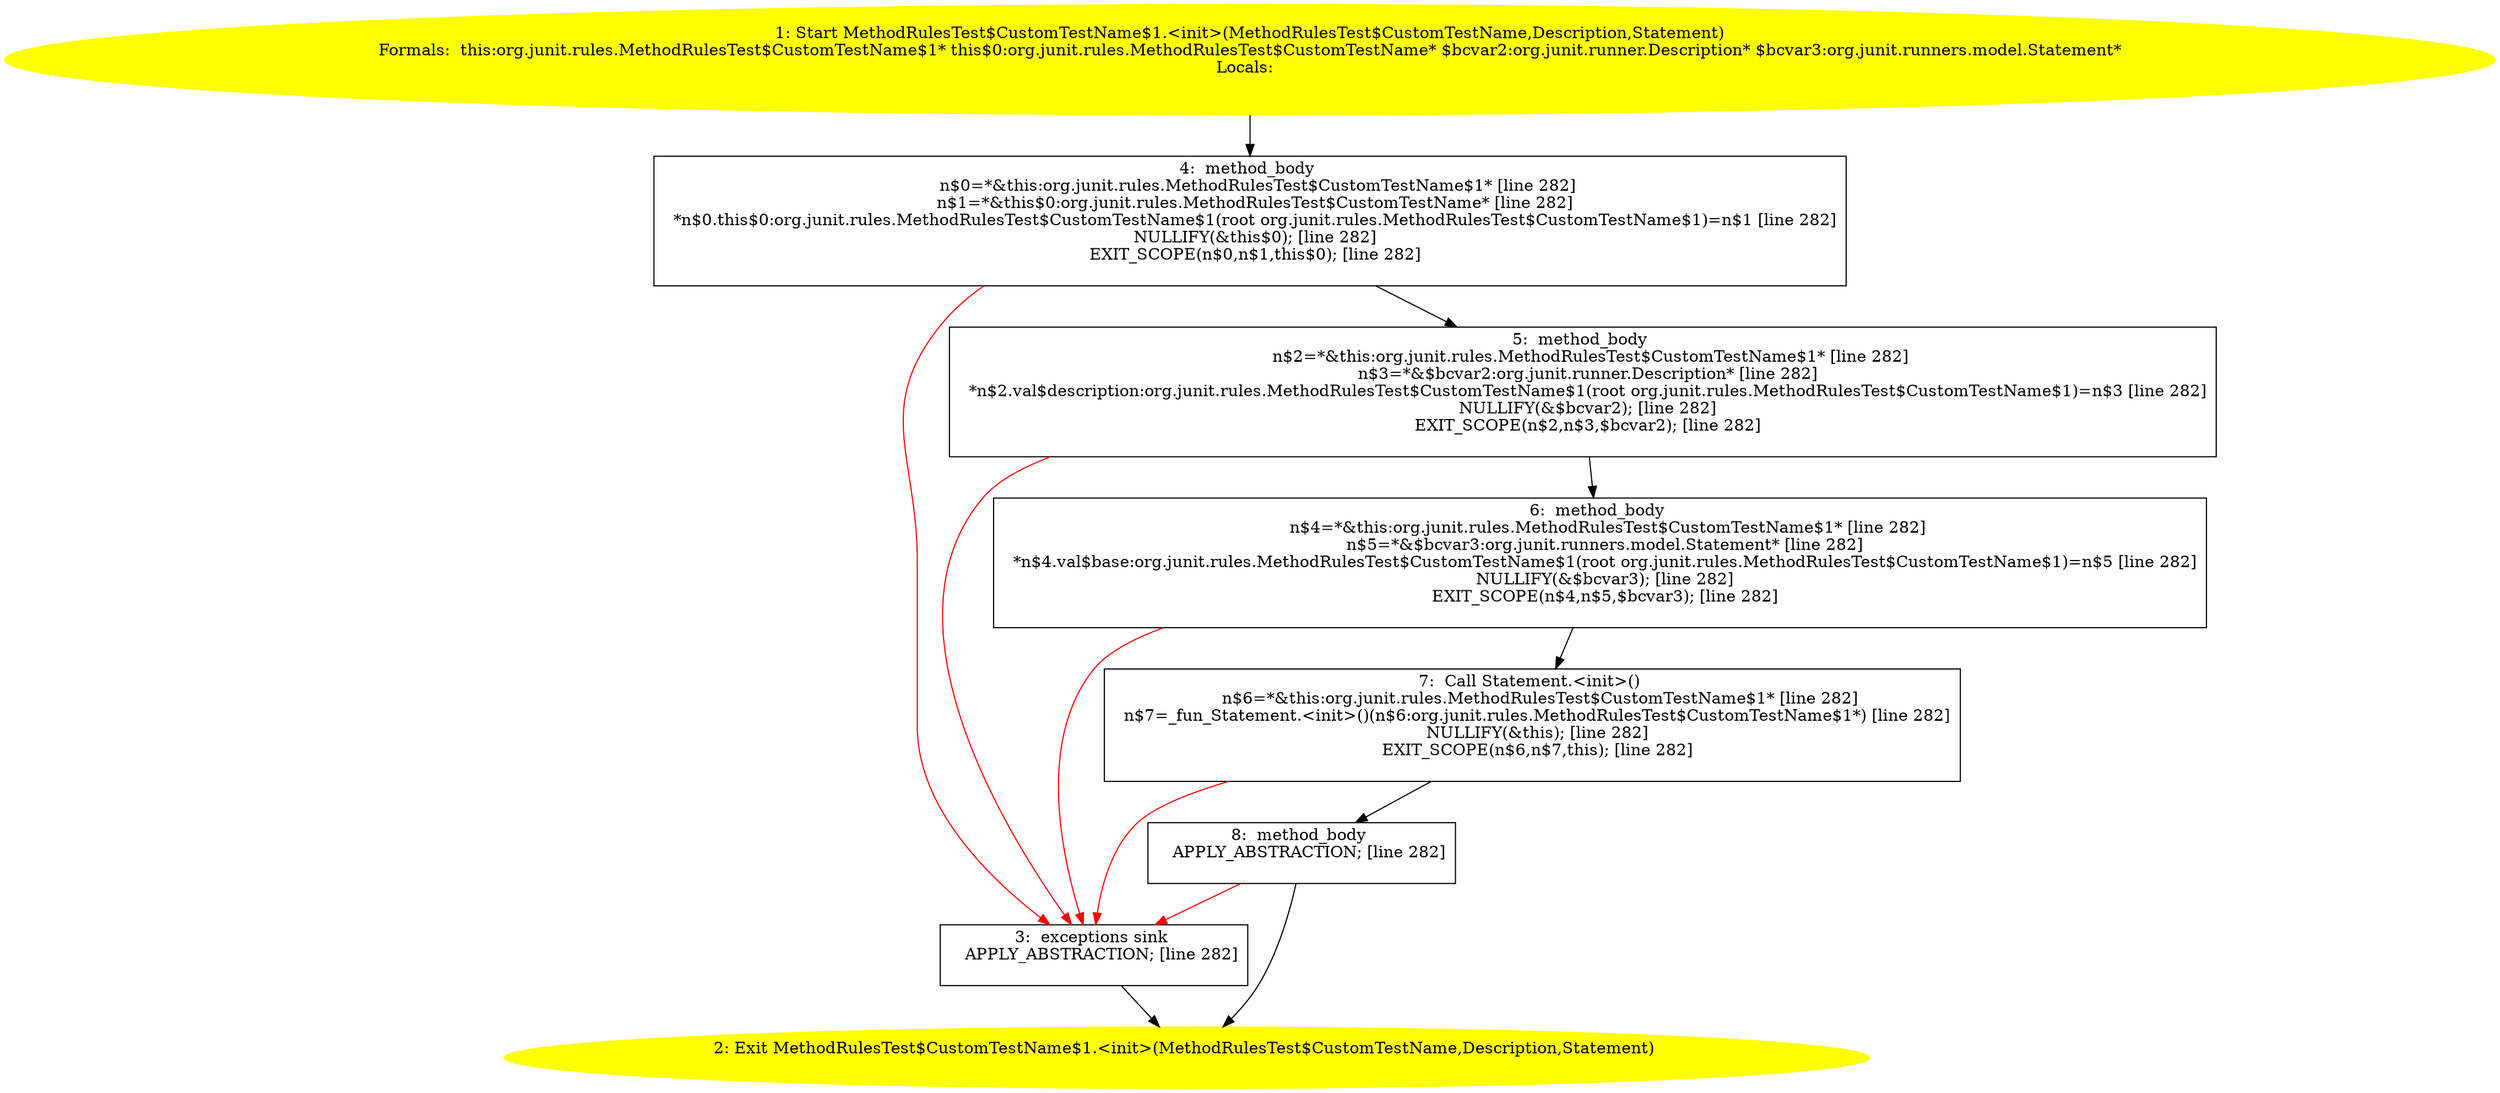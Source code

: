 /* @generated */
digraph cfg {
"org.junit.rules.MethodRulesTest$CustomTestName$1.<init>(org.junit.rules.MethodRulesTest$CustomTestNa.3c433459d2a426207f2be8d44edade12_1" [label="1: Start MethodRulesTest$CustomTestName$1.<init>(MethodRulesTest$CustomTestName,Description,Statement)\nFormals:  this:org.junit.rules.MethodRulesTest$CustomTestName$1* this$0:org.junit.rules.MethodRulesTest$CustomTestName* $bcvar2:org.junit.runner.Description* $bcvar3:org.junit.runners.model.Statement*\nLocals:  \n  " color=yellow style=filled]
	

	 "org.junit.rules.MethodRulesTest$CustomTestName$1.<init>(org.junit.rules.MethodRulesTest$CustomTestNa.3c433459d2a426207f2be8d44edade12_1" -> "org.junit.rules.MethodRulesTest$CustomTestName$1.<init>(org.junit.rules.MethodRulesTest$CustomTestNa.3c433459d2a426207f2be8d44edade12_4" ;
"org.junit.rules.MethodRulesTest$CustomTestName$1.<init>(org.junit.rules.MethodRulesTest$CustomTestNa.3c433459d2a426207f2be8d44edade12_2" [label="2: Exit MethodRulesTest$CustomTestName$1.<init>(MethodRulesTest$CustomTestName,Description,Statement) \n  " color=yellow style=filled]
	

"org.junit.rules.MethodRulesTest$CustomTestName$1.<init>(org.junit.rules.MethodRulesTest$CustomTestNa.3c433459d2a426207f2be8d44edade12_3" [label="3:  exceptions sink \n   APPLY_ABSTRACTION; [line 282]\n " shape="box"]
	

	 "org.junit.rules.MethodRulesTest$CustomTestName$1.<init>(org.junit.rules.MethodRulesTest$CustomTestNa.3c433459d2a426207f2be8d44edade12_3" -> "org.junit.rules.MethodRulesTest$CustomTestName$1.<init>(org.junit.rules.MethodRulesTest$CustomTestNa.3c433459d2a426207f2be8d44edade12_2" ;
"org.junit.rules.MethodRulesTest$CustomTestName$1.<init>(org.junit.rules.MethodRulesTest$CustomTestNa.3c433459d2a426207f2be8d44edade12_4" [label="4:  method_body \n   n$0=*&this:org.junit.rules.MethodRulesTest$CustomTestName$1* [line 282]\n  n$1=*&this$0:org.junit.rules.MethodRulesTest$CustomTestName* [line 282]\n  *n$0.this$0:org.junit.rules.MethodRulesTest$CustomTestName$1(root org.junit.rules.MethodRulesTest$CustomTestName$1)=n$1 [line 282]\n  NULLIFY(&this$0); [line 282]\n  EXIT_SCOPE(n$0,n$1,this$0); [line 282]\n " shape="box"]
	

	 "org.junit.rules.MethodRulesTest$CustomTestName$1.<init>(org.junit.rules.MethodRulesTest$CustomTestNa.3c433459d2a426207f2be8d44edade12_4" -> "org.junit.rules.MethodRulesTest$CustomTestName$1.<init>(org.junit.rules.MethodRulesTest$CustomTestNa.3c433459d2a426207f2be8d44edade12_5" ;
	 "org.junit.rules.MethodRulesTest$CustomTestName$1.<init>(org.junit.rules.MethodRulesTest$CustomTestNa.3c433459d2a426207f2be8d44edade12_4" -> "org.junit.rules.MethodRulesTest$CustomTestName$1.<init>(org.junit.rules.MethodRulesTest$CustomTestNa.3c433459d2a426207f2be8d44edade12_3" [color="red" ];
"org.junit.rules.MethodRulesTest$CustomTestName$1.<init>(org.junit.rules.MethodRulesTest$CustomTestNa.3c433459d2a426207f2be8d44edade12_5" [label="5:  method_body \n   n$2=*&this:org.junit.rules.MethodRulesTest$CustomTestName$1* [line 282]\n  n$3=*&$bcvar2:org.junit.runner.Description* [line 282]\n  *n$2.val$description:org.junit.rules.MethodRulesTest$CustomTestName$1(root org.junit.rules.MethodRulesTest$CustomTestName$1)=n$3 [line 282]\n  NULLIFY(&$bcvar2); [line 282]\n  EXIT_SCOPE(n$2,n$3,$bcvar2); [line 282]\n " shape="box"]
	

	 "org.junit.rules.MethodRulesTest$CustomTestName$1.<init>(org.junit.rules.MethodRulesTest$CustomTestNa.3c433459d2a426207f2be8d44edade12_5" -> "org.junit.rules.MethodRulesTest$CustomTestName$1.<init>(org.junit.rules.MethodRulesTest$CustomTestNa.3c433459d2a426207f2be8d44edade12_6" ;
	 "org.junit.rules.MethodRulesTest$CustomTestName$1.<init>(org.junit.rules.MethodRulesTest$CustomTestNa.3c433459d2a426207f2be8d44edade12_5" -> "org.junit.rules.MethodRulesTest$CustomTestName$1.<init>(org.junit.rules.MethodRulesTest$CustomTestNa.3c433459d2a426207f2be8d44edade12_3" [color="red" ];
"org.junit.rules.MethodRulesTest$CustomTestName$1.<init>(org.junit.rules.MethodRulesTest$CustomTestNa.3c433459d2a426207f2be8d44edade12_6" [label="6:  method_body \n   n$4=*&this:org.junit.rules.MethodRulesTest$CustomTestName$1* [line 282]\n  n$5=*&$bcvar3:org.junit.runners.model.Statement* [line 282]\n  *n$4.val$base:org.junit.rules.MethodRulesTest$CustomTestName$1(root org.junit.rules.MethodRulesTest$CustomTestName$1)=n$5 [line 282]\n  NULLIFY(&$bcvar3); [line 282]\n  EXIT_SCOPE(n$4,n$5,$bcvar3); [line 282]\n " shape="box"]
	

	 "org.junit.rules.MethodRulesTest$CustomTestName$1.<init>(org.junit.rules.MethodRulesTest$CustomTestNa.3c433459d2a426207f2be8d44edade12_6" -> "org.junit.rules.MethodRulesTest$CustomTestName$1.<init>(org.junit.rules.MethodRulesTest$CustomTestNa.3c433459d2a426207f2be8d44edade12_7" ;
	 "org.junit.rules.MethodRulesTest$CustomTestName$1.<init>(org.junit.rules.MethodRulesTest$CustomTestNa.3c433459d2a426207f2be8d44edade12_6" -> "org.junit.rules.MethodRulesTest$CustomTestName$1.<init>(org.junit.rules.MethodRulesTest$CustomTestNa.3c433459d2a426207f2be8d44edade12_3" [color="red" ];
"org.junit.rules.MethodRulesTest$CustomTestName$1.<init>(org.junit.rules.MethodRulesTest$CustomTestNa.3c433459d2a426207f2be8d44edade12_7" [label="7:  Call Statement.<init>() \n   n$6=*&this:org.junit.rules.MethodRulesTest$CustomTestName$1* [line 282]\n  n$7=_fun_Statement.<init>()(n$6:org.junit.rules.MethodRulesTest$CustomTestName$1*) [line 282]\n  NULLIFY(&this); [line 282]\n  EXIT_SCOPE(n$6,n$7,this); [line 282]\n " shape="box"]
	

	 "org.junit.rules.MethodRulesTest$CustomTestName$1.<init>(org.junit.rules.MethodRulesTest$CustomTestNa.3c433459d2a426207f2be8d44edade12_7" -> "org.junit.rules.MethodRulesTest$CustomTestName$1.<init>(org.junit.rules.MethodRulesTest$CustomTestNa.3c433459d2a426207f2be8d44edade12_8" ;
	 "org.junit.rules.MethodRulesTest$CustomTestName$1.<init>(org.junit.rules.MethodRulesTest$CustomTestNa.3c433459d2a426207f2be8d44edade12_7" -> "org.junit.rules.MethodRulesTest$CustomTestName$1.<init>(org.junit.rules.MethodRulesTest$CustomTestNa.3c433459d2a426207f2be8d44edade12_3" [color="red" ];
"org.junit.rules.MethodRulesTest$CustomTestName$1.<init>(org.junit.rules.MethodRulesTest$CustomTestNa.3c433459d2a426207f2be8d44edade12_8" [label="8:  method_body \n   APPLY_ABSTRACTION; [line 282]\n " shape="box"]
	

	 "org.junit.rules.MethodRulesTest$CustomTestName$1.<init>(org.junit.rules.MethodRulesTest$CustomTestNa.3c433459d2a426207f2be8d44edade12_8" -> "org.junit.rules.MethodRulesTest$CustomTestName$1.<init>(org.junit.rules.MethodRulesTest$CustomTestNa.3c433459d2a426207f2be8d44edade12_2" ;
	 "org.junit.rules.MethodRulesTest$CustomTestName$1.<init>(org.junit.rules.MethodRulesTest$CustomTestNa.3c433459d2a426207f2be8d44edade12_8" -> "org.junit.rules.MethodRulesTest$CustomTestName$1.<init>(org.junit.rules.MethodRulesTest$CustomTestNa.3c433459d2a426207f2be8d44edade12_3" [color="red" ];
}
